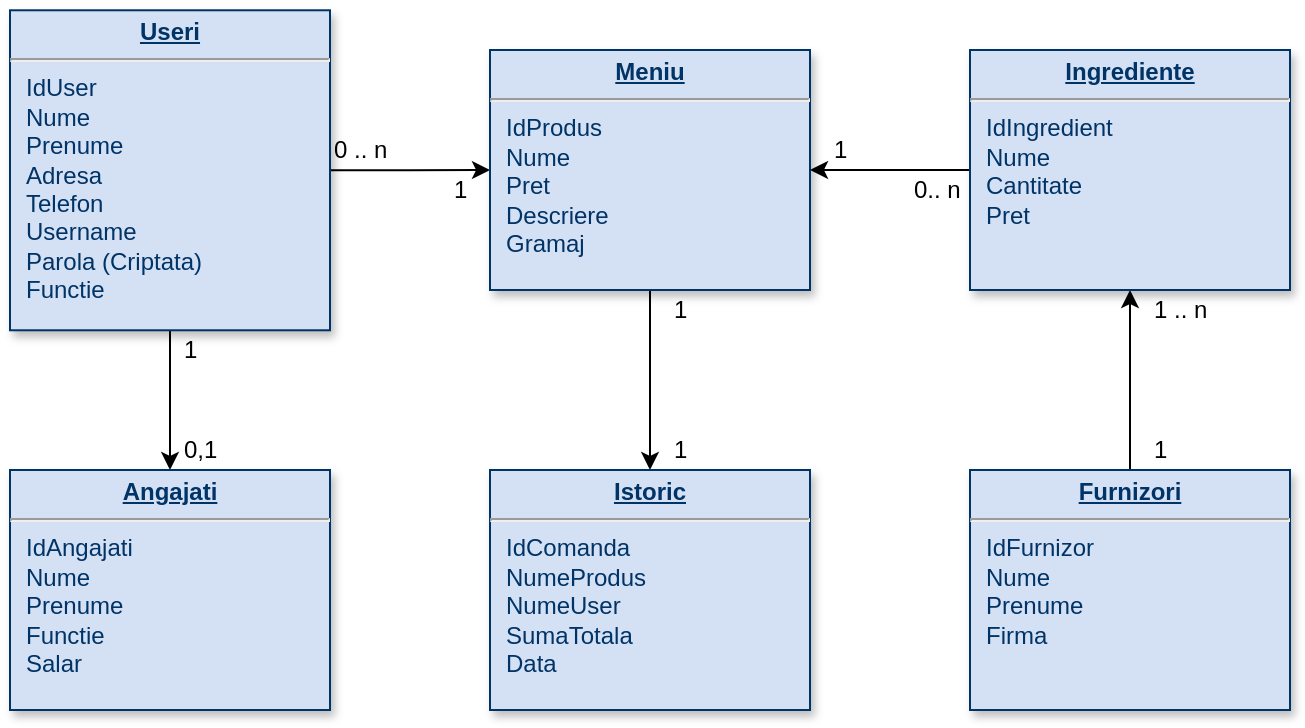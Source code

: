 <mxfile version="12.2.7" type="device" pages="1"><diagram name="Page-1" id="efa7a0a1-bf9b-a30e-e6df-94a7791c09e9"><mxGraphModel dx="1264" dy="534" grid="1" gridSize="10" guides="1" tooltips="1" connect="1" arrows="1" fold="1" page="1" pageScale="1" pageWidth="826" pageHeight="1169" background="#ffffff" math="0" shadow="0"><root><mxCell id="0"/><mxCell id="1" parent="0"/><mxCell id="OTANxcyjYE-UmXuY_zie-123" style="edgeStyle=orthogonalEdgeStyle;rounded=0;orthogonalLoop=1;jettySize=auto;html=1;exitX=0.5;exitY=1;exitDx=0;exitDy=0;entryX=0.5;entryY=0;entryDx=0;entryDy=0;" edge="1" parent="1" source="25" target="OTANxcyjYE-UmXuY_zie-117"><mxGeometry relative="1" as="geometry"/></mxCell><mxCell id="OTANxcyjYE-UmXuY_zie-124" style="edgeStyle=orthogonalEdgeStyle;rounded=0;orthogonalLoop=1;jettySize=auto;html=1;exitX=1;exitY=0.5;exitDx=0;exitDy=0;entryX=0;entryY=0.5;entryDx=0;entryDy=0;" edge="1" parent="1" source="25" target="OTANxcyjYE-UmXuY_zie-118"><mxGeometry relative="1" as="geometry"/></mxCell><mxCell id="25" value="&lt;p style=&quot;margin: 0px ; margin-top: 4px ; text-align: center ; text-decoration: underline&quot;&gt;&lt;b&gt;Useri&lt;/b&gt;&lt;/p&gt;&lt;hr&gt;&lt;p style=&quot;margin: 0px ; margin-left: 8px&quot;&gt;IdUser&lt;/p&gt;&lt;p style=&quot;margin: 0px ; margin-left: 8px&quot;&gt;Nume&lt;/p&gt;&lt;p style=&quot;margin: 0px ; margin-left: 8px&quot;&gt;Prenume&lt;/p&gt;&lt;p style=&quot;margin: 0px ; margin-left: 8px&quot;&gt;Adresa&lt;/p&gt;&lt;p style=&quot;margin: 0px ; margin-left: 8px&quot;&gt;Telefon&lt;/p&gt;&lt;p style=&quot;margin: 0px ; margin-left: 8px&quot;&gt;Username&lt;/p&gt;&lt;p style=&quot;margin: 0px ; margin-left: 8px&quot;&gt;Parola (Criptata)&lt;/p&gt;&lt;p style=&quot;margin: 0px ; margin-left: 8px&quot;&gt;Functie&lt;/p&gt;" style="verticalAlign=top;align=left;overflow=fill;fontSize=12;fontFamily=Helvetica;html=1;strokeColor=#003366;shadow=1;fillColor=#D4E1F5;fontColor=#003366" parent="1" vertex="1"><mxGeometry x="60.0" y="50.14" width="160" height="160" as="geometry"/></mxCell><mxCell id="OTANxcyjYE-UmXuY_zie-117" value="&lt;p style=&quot;margin: 0px ; margin-top: 4px ; text-align: center ; text-decoration: underline&quot;&gt;&lt;b&gt;Angajati&lt;/b&gt;&lt;/p&gt;&lt;hr&gt;&lt;p style=&quot;margin: 0px ; margin-left: 8px&quot;&gt;IdAngajati&lt;/p&gt;&lt;p style=&quot;margin: 0px ; margin-left: 8px&quot;&gt;Nume&lt;/p&gt;&lt;p style=&quot;margin: 0px ; margin-left: 8px&quot;&gt;Prenume&lt;/p&gt;&lt;p style=&quot;margin: 0px ; margin-left: 8px&quot;&gt;Functie&lt;/p&gt;&lt;p style=&quot;margin: 0px ; margin-left: 8px&quot;&gt;Salar&lt;/p&gt;" style="verticalAlign=top;align=left;overflow=fill;fontSize=12;fontFamily=Helvetica;html=1;strokeColor=#003366;shadow=1;fillColor=#D4E1F5;fontColor=#003366" vertex="1" parent="1"><mxGeometry x="60" y="280" width="160" height="120" as="geometry"/></mxCell><mxCell id="OTANxcyjYE-UmXuY_zie-125" style="edgeStyle=orthogonalEdgeStyle;rounded=0;orthogonalLoop=1;jettySize=auto;html=1;exitX=0.5;exitY=1;exitDx=0;exitDy=0;entryX=0.5;entryY=0;entryDx=0;entryDy=0;" edge="1" parent="1" source="OTANxcyjYE-UmXuY_zie-118" target="OTANxcyjYE-UmXuY_zie-119"><mxGeometry relative="1" as="geometry"/></mxCell><mxCell id="OTANxcyjYE-UmXuY_zie-118" value="&lt;p style=&quot;margin: 0px ; margin-top: 4px ; text-align: center ; text-decoration: underline&quot;&gt;&lt;b&gt;Meniu&lt;/b&gt;&lt;/p&gt;&lt;hr&gt;&lt;p style=&quot;margin: 0px ; margin-left: 8px&quot;&gt;IdProdus&lt;/p&gt;&lt;p style=&quot;margin: 0px ; margin-left: 8px&quot;&gt;Nume&lt;/p&gt;&lt;p style=&quot;margin: 0px ; margin-left: 8px&quot;&gt;Pret&lt;/p&gt;&lt;p style=&quot;margin: 0px ; margin-left: 8px&quot;&gt;Descriere&lt;/p&gt;&lt;p style=&quot;margin: 0px ; margin-left: 8px&quot;&gt;Gramaj&lt;/p&gt;" style="verticalAlign=top;align=left;overflow=fill;fontSize=12;fontFamily=Helvetica;html=1;strokeColor=#003366;shadow=1;fillColor=#D4E1F5;fontColor=#003366" vertex="1" parent="1"><mxGeometry x="300" y="70" width="160" height="120" as="geometry"/></mxCell><mxCell id="OTANxcyjYE-UmXuY_zie-119" value="&lt;p style=&quot;margin: 0px ; margin-top: 4px ; text-align: center ; text-decoration: underline&quot;&gt;&lt;b&gt;Istoric&lt;/b&gt;&lt;/p&gt;&lt;hr&gt;&lt;p style=&quot;margin: 0px ; margin-left: 8px&quot;&gt;IdComanda&lt;/p&gt;&lt;p style=&quot;margin: 0px ; margin-left: 8px&quot;&gt;NumeProdus&lt;/p&gt;&lt;p style=&quot;margin: 0px ; margin-left: 8px&quot;&gt;NumeUser&lt;/p&gt;&lt;p style=&quot;margin: 0px ; margin-left: 8px&quot;&gt;SumaTotala&lt;/p&gt;&lt;p style=&quot;margin: 0px ; margin-left: 8px&quot;&gt;Data&lt;/p&gt;" style="verticalAlign=top;align=left;overflow=fill;fontSize=12;fontFamily=Helvetica;html=1;strokeColor=#003366;shadow=1;fillColor=#D4E1F5;fontColor=#003366" vertex="1" parent="1"><mxGeometry x="300" y="280" width="160" height="120" as="geometry"/></mxCell><mxCell id="OTANxcyjYE-UmXuY_zie-128" style="edgeStyle=orthogonalEdgeStyle;rounded=0;orthogonalLoop=1;jettySize=auto;html=1;exitX=0.5;exitY=0;exitDx=0;exitDy=0;entryX=0.5;entryY=1;entryDx=0;entryDy=0;" edge="1" parent="1" source="OTANxcyjYE-UmXuY_zie-120" target="OTANxcyjYE-UmXuY_zie-121"><mxGeometry relative="1" as="geometry"/></mxCell><mxCell id="OTANxcyjYE-UmXuY_zie-120" value="&lt;p style=&quot;margin: 0px ; margin-top: 4px ; text-align: center ; text-decoration: underline&quot;&gt;&lt;b&gt;Furnizori&lt;/b&gt;&lt;/p&gt;&lt;hr&gt;&lt;p style=&quot;margin: 0px ; margin-left: 8px&quot;&gt;IdFurnizor&lt;/p&gt;&lt;p style=&quot;margin: 0px ; margin-left: 8px&quot;&gt;Nume&lt;/p&gt;&lt;p style=&quot;margin: 0px ; margin-left: 8px&quot;&gt;Prenume&lt;/p&gt;&lt;p style=&quot;margin: 0px ; margin-left: 8px&quot;&gt;Firma&lt;/p&gt;" style="verticalAlign=top;align=left;overflow=fill;fontSize=12;fontFamily=Helvetica;html=1;strokeColor=#003366;shadow=1;fillColor=#D4E1F5;fontColor=#003366" vertex="1" parent="1"><mxGeometry x="540" y="280" width="160" height="120" as="geometry"/></mxCell><mxCell id="OTANxcyjYE-UmXuY_zie-127" style="edgeStyle=orthogonalEdgeStyle;rounded=0;orthogonalLoop=1;jettySize=auto;html=1;exitX=0;exitY=0.5;exitDx=0;exitDy=0;entryX=1;entryY=0.5;entryDx=0;entryDy=0;" edge="1" parent="1" source="OTANxcyjYE-UmXuY_zie-121" target="OTANxcyjYE-UmXuY_zie-118"><mxGeometry relative="1" as="geometry"/></mxCell><mxCell id="OTANxcyjYE-UmXuY_zie-121" value="&lt;p style=&quot;margin: 0px ; margin-top: 4px ; text-align: center ; text-decoration: underline&quot;&gt;&lt;b&gt;Ingrediente&lt;/b&gt;&lt;/p&gt;&lt;hr&gt;&lt;p style=&quot;margin: 0px ; margin-left: 8px&quot;&gt;IdIngredient&lt;/p&gt;&lt;p style=&quot;margin: 0px ; margin-left: 8px&quot;&gt;Nume&lt;/p&gt;&lt;p style=&quot;margin: 0px ; margin-left: 8px&quot;&gt;Cantitate&lt;/p&gt;&lt;p style=&quot;margin: 0px ; margin-left: 8px&quot;&gt;Pret&lt;/p&gt;" style="verticalAlign=top;align=left;overflow=fill;fontSize=12;fontFamily=Helvetica;html=1;strokeColor=#003366;shadow=1;fillColor=#D4E1F5;fontColor=#003366" vertex="1" parent="1"><mxGeometry x="540" y="70" width="160" height="120" as="geometry"/></mxCell><mxCell id="OTANxcyjYE-UmXuY_zie-129" value="1" style="text;html=1;resizable=0;points=[];autosize=1;align=left;verticalAlign=top;spacingTop=-4;" vertex="1" parent="1"><mxGeometry x="145" y="210" width="20" height="20" as="geometry"/></mxCell><mxCell id="OTANxcyjYE-UmXuY_zie-130" value="0,1" style="text;html=1;resizable=0;points=[];autosize=1;align=left;verticalAlign=top;spacingTop=-4;" vertex="1" parent="1"><mxGeometry x="145" y="260" width="30" height="20" as="geometry"/></mxCell><mxCell id="OTANxcyjYE-UmXuY_zie-131" value="0 .. n" style="text;html=1;resizable=0;points=[];autosize=1;align=left;verticalAlign=top;spacingTop=-4;" vertex="1" parent="1"><mxGeometry x="220" y="110" width="40" height="20" as="geometry"/></mxCell><mxCell id="OTANxcyjYE-UmXuY_zie-132" value="1" style="text;html=1;resizable=0;points=[];autosize=1;align=left;verticalAlign=top;spacingTop=-4;" vertex="1" parent="1"><mxGeometry x="280" y="130" width="20" height="20" as="geometry"/></mxCell><mxCell id="OTANxcyjYE-UmXuY_zie-133" value="1" style="text;html=1;resizable=0;points=[];autosize=1;align=left;verticalAlign=top;spacingTop=-4;" vertex="1" parent="1"><mxGeometry x="390" y="190" width="20" height="20" as="geometry"/></mxCell><mxCell id="OTANxcyjYE-UmXuY_zie-134" value="1" style="text;html=1;resizable=0;points=[];autosize=1;align=left;verticalAlign=top;spacingTop=-4;" vertex="1" parent="1"><mxGeometry x="390" y="260" width="20" height="20" as="geometry"/></mxCell><mxCell id="OTANxcyjYE-UmXuY_zie-135" value="1" style="text;html=1;resizable=0;points=[];autosize=1;align=left;verticalAlign=top;spacingTop=-4;" vertex="1" parent="1"><mxGeometry x="470" y="110" width="20" height="20" as="geometry"/></mxCell><mxCell id="OTANxcyjYE-UmXuY_zie-136" value="0.. n" style="text;html=1;resizable=0;points=[];autosize=1;align=left;verticalAlign=top;spacingTop=-4;" vertex="1" parent="1"><mxGeometry x="510" y="130" width="40" height="20" as="geometry"/></mxCell><mxCell id="OTANxcyjYE-UmXuY_zie-137" value="1" style="text;html=1;resizable=0;points=[];autosize=1;align=left;verticalAlign=top;spacingTop=-4;" vertex="1" parent="1"><mxGeometry x="630" y="260" width="20" height="20" as="geometry"/></mxCell><mxCell id="OTANxcyjYE-UmXuY_zie-138" value="1 .. n" style="text;html=1;resizable=0;points=[];autosize=1;align=left;verticalAlign=top;spacingTop=-4;" vertex="1" parent="1"><mxGeometry x="630" y="190" width="40" height="20" as="geometry"/></mxCell></root></mxGraphModel></diagram></mxfile>